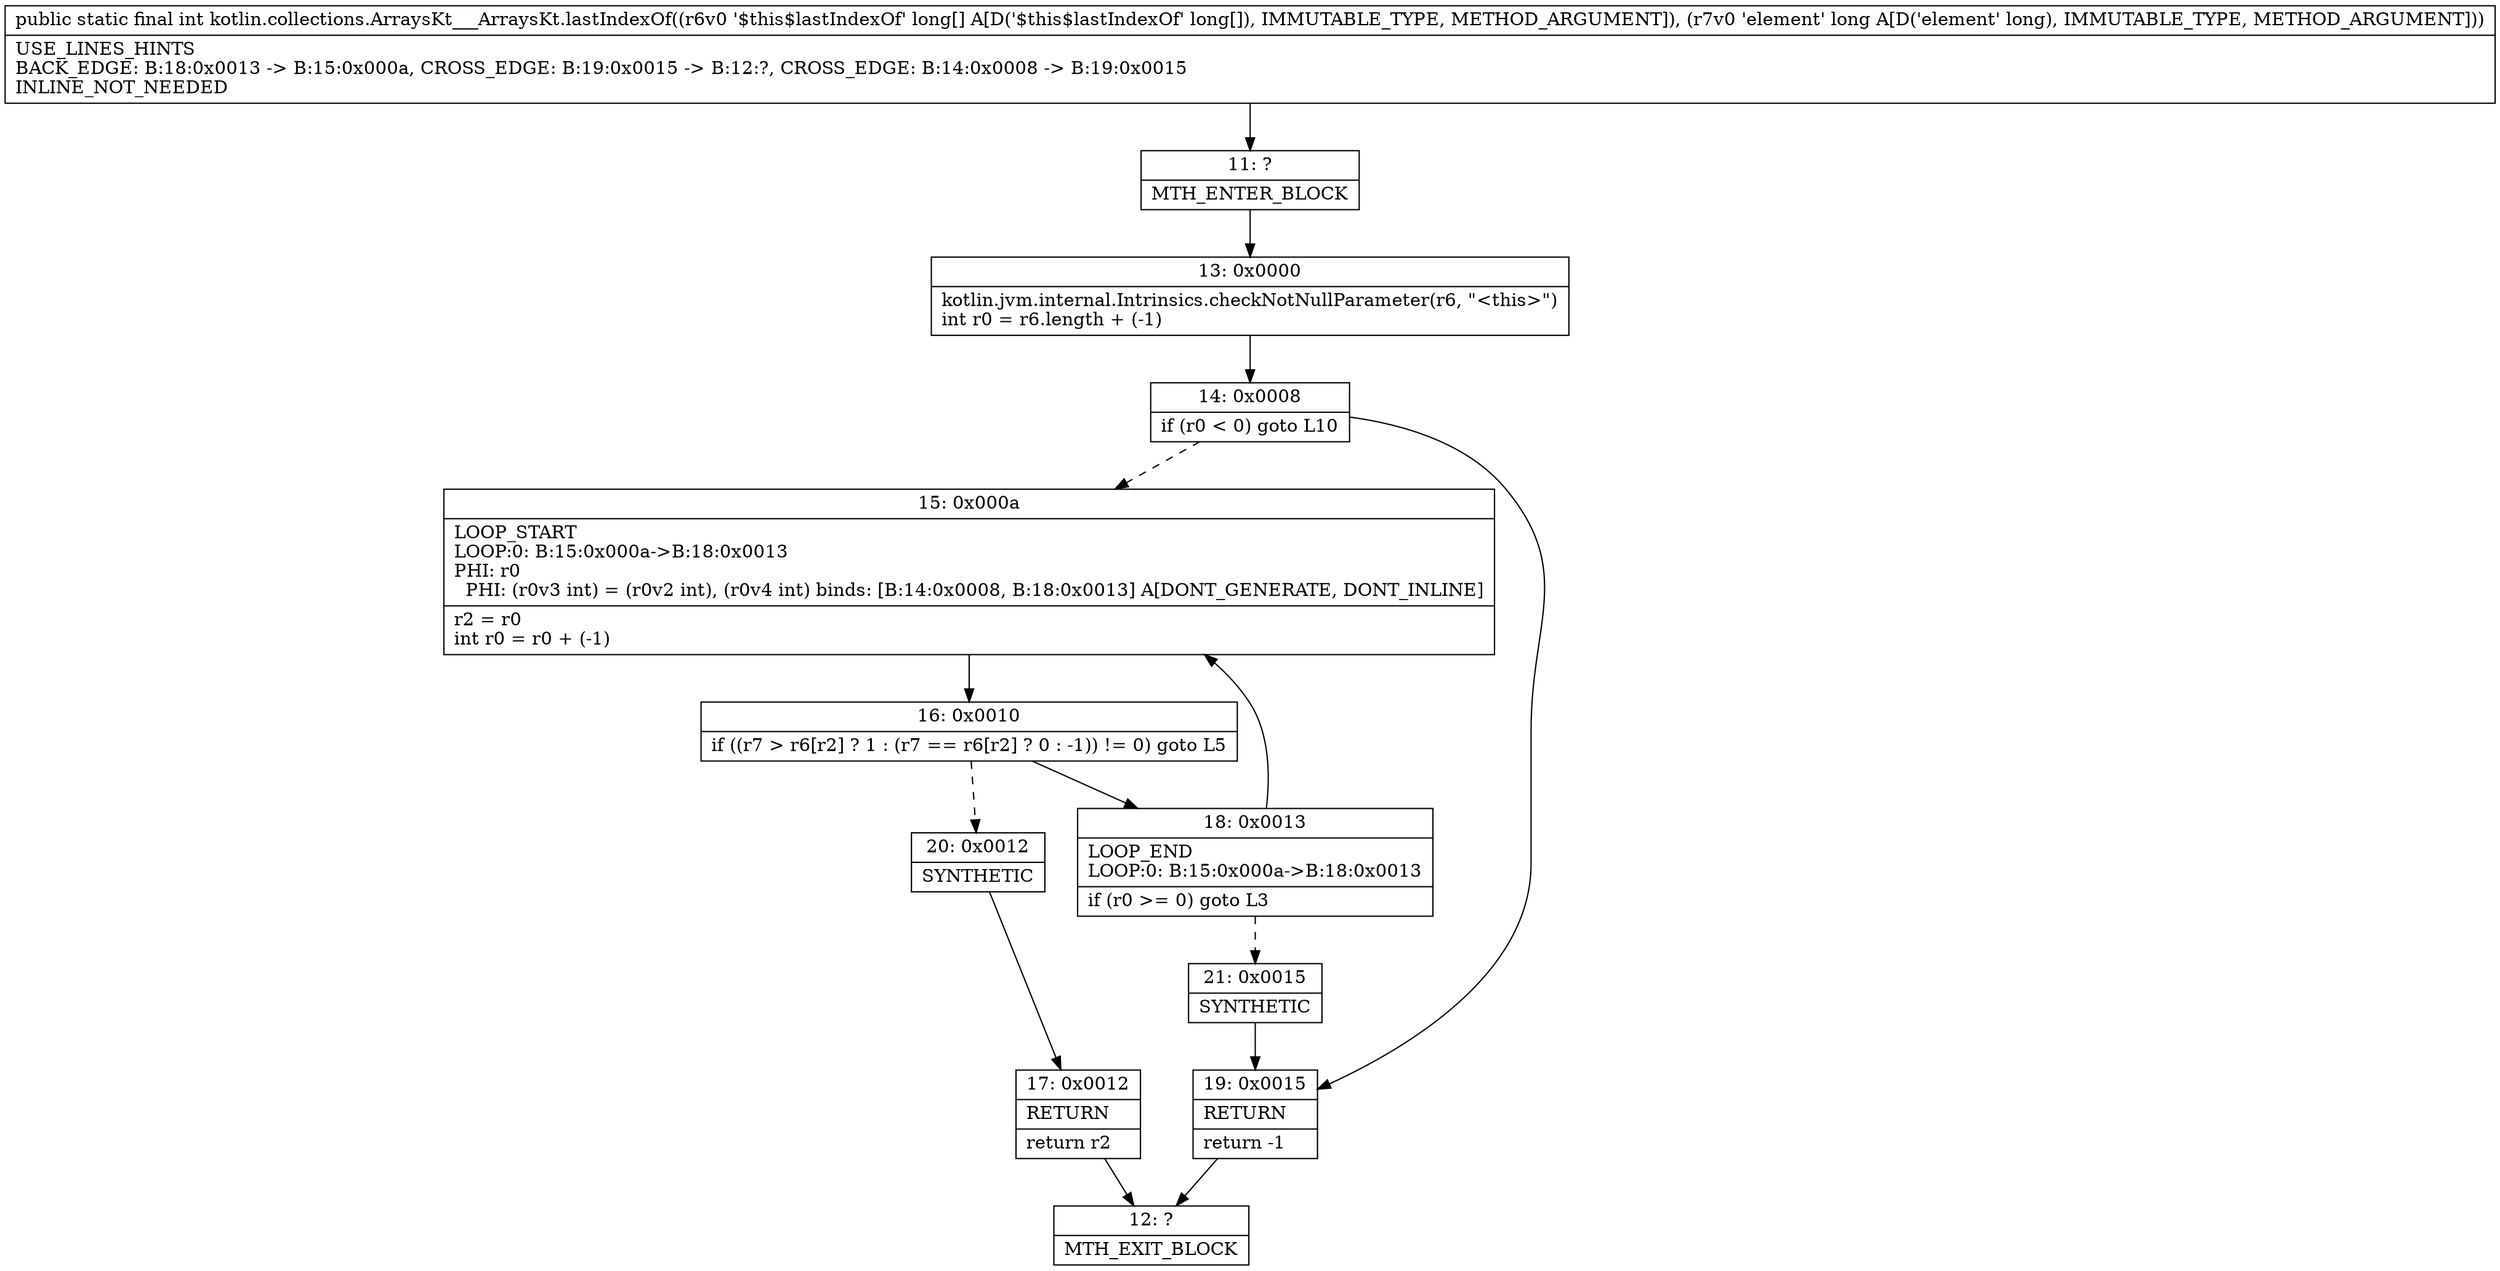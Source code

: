 digraph "CFG forkotlin.collections.ArraysKt___ArraysKt.lastIndexOf([JJ)I" {
Node_11 [shape=record,label="{11\:\ ?|MTH_ENTER_BLOCK\l}"];
Node_13 [shape=record,label="{13\:\ 0x0000|kotlin.jvm.internal.Intrinsics.checkNotNullParameter(r6, \"\<this\>\")\lint r0 = r6.length + (\-1)\l}"];
Node_14 [shape=record,label="{14\:\ 0x0008|if (r0 \< 0) goto L10\l}"];
Node_15 [shape=record,label="{15\:\ 0x000a|LOOP_START\lLOOP:0: B:15:0x000a\-\>B:18:0x0013\lPHI: r0 \l  PHI: (r0v3 int) = (r0v2 int), (r0v4 int) binds: [B:14:0x0008, B:18:0x0013] A[DONT_GENERATE, DONT_INLINE]\l|r2 = r0\lint r0 = r0 + (\-1)\l}"];
Node_16 [shape=record,label="{16\:\ 0x0010|if ((r7 \> r6[r2] ? 1 : (r7 == r6[r2] ? 0 : \-1)) != 0) goto L5\l}"];
Node_18 [shape=record,label="{18\:\ 0x0013|LOOP_END\lLOOP:0: B:15:0x000a\-\>B:18:0x0013\l|if (r0 \>= 0) goto L3\l}"];
Node_21 [shape=record,label="{21\:\ 0x0015|SYNTHETIC\l}"];
Node_20 [shape=record,label="{20\:\ 0x0012|SYNTHETIC\l}"];
Node_17 [shape=record,label="{17\:\ 0x0012|RETURN\l|return r2\l}"];
Node_12 [shape=record,label="{12\:\ ?|MTH_EXIT_BLOCK\l}"];
Node_19 [shape=record,label="{19\:\ 0x0015|RETURN\l|return \-1\l}"];
MethodNode[shape=record,label="{public static final int kotlin.collections.ArraysKt___ArraysKt.lastIndexOf((r6v0 '$this$lastIndexOf' long[] A[D('$this$lastIndexOf' long[]), IMMUTABLE_TYPE, METHOD_ARGUMENT]), (r7v0 'element' long A[D('element' long), IMMUTABLE_TYPE, METHOD_ARGUMENT]))  | USE_LINES_HINTS\lBACK_EDGE: B:18:0x0013 \-\> B:15:0x000a, CROSS_EDGE: B:19:0x0015 \-\> B:12:?, CROSS_EDGE: B:14:0x0008 \-\> B:19:0x0015\lINLINE_NOT_NEEDED\l}"];
MethodNode -> Node_11;Node_11 -> Node_13;
Node_13 -> Node_14;
Node_14 -> Node_15[style=dashed];
Node_14 -> Node_19;
Node_15 -> Node_16;
Node_16 -> Node_18;
Node_16 -> Node_20[style=dashed];
Node_18 -> Node_15;
Node_18 -> Node_21[style=dashed];
Node_21 -> Node_19;
Node_20 -> Node_17;
Node_17 -> Node_12;
Node_19 -> Node_12;
}

